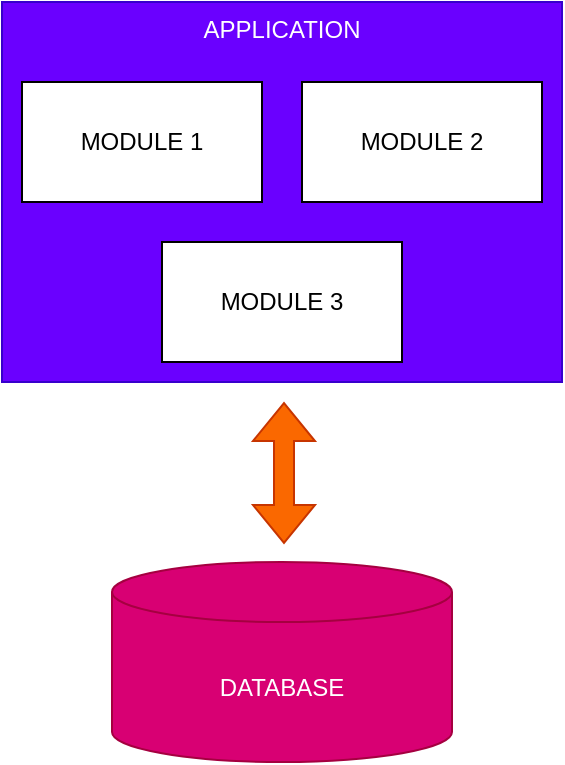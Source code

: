 <mxfile version="24.7.14">
  <diagram name="Página-1" id="VAqHc9G3c2qmCrzL8BHz">
    <mxGraphModel dx="1364" dy="793" grid="1" gridSize="10" guides="1" tooltips="1" connect="1" arrows="1" fold="1" page="1" pageScale="1" pageWidth="827" pageHeight="1169" math="0" shadow="0">
      <root>
        <mxCell id="0" />
        <mxCell id="1" parent="0" />
        <mxCell id="JyDE84X1tgH7piTENRlM-1" value="DATABASE" style="shape=cylinder3;whiteSpace=wrap;html=1;boundedLbl=1;backgroundOutline=1;size=15;fillColor=#d80073;fontColor=#ffffff;strokeColor=#A50040;" vertex="1" parent="1">
          <mxGeometry x="295" y="320" width="170" height="100" as="geometry" />
        </mxCell>
        <mxCell id="JyDE84X1tgH7piTENRlM-2" value="APPLICATION" style="rounded=0;whiteSpace=wrap;html=1;horizontal=1;verticalAlign=top;fillColor=#6a00ff;fontColor=#ffffff;strokeColor=#3700CC;" vertex="1" parent="1">
          <mxGeometry x="240" y="40" width="280" height="190" as="geometry" />
        </mxCell>
        <mxCell id="JyDE84X1tgH7piTENRlM-3" value="MODULE 1" style="rounded=0;whiteSpace=wrap;html=1;" vertex="1" parent="1">
          <mxGeometry x="250" y="80" width="120" height="60" as="geometry" />
        </mxCell>
        <mxCell id="JyDE84X1tgH7piTENRlM-4" value="MODULE 2" style="rounded=0;whiteSpace=wrap;html=1;" vertex="1" parent="1">
          <mxGeometry x="390" y="80" width="120" height="60" as="geometry" />
        </mxCell>
        <mxCell id="JyDE84X1tgH7piTENRlM-5" value="MODULE 3" style="rounded=0;whiteSpace=wrap;html=1;" vertex="1" parent="1">
          <mxGeometry x="320" y="160" width="120" height="60" as="geometry" />
        </mxCell>
        <mxCell id="JyDE84X1tgH7piTENRlM-6" value="" style="shape=flexArrow;endArrow=classic;startArrow=classic;html=1;rounded=0;fillColor=#fa6800;strokeColor=#C73500;" edge="1" parent="1">
          <mxGeometry width="100" height="100" relative="1" as="geometry">
            <mxPoint x="381" y="311" as="sourcePoint" />
            <mxPoint x="381" y="240" as="targetPoint" />
          </mxGeometry>
        </mxCell>
      </root>
    </mxGraphModel>
  </diagram>
</mxfile>
